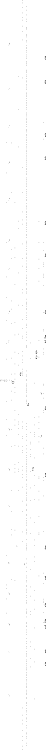 digraph my_graph {
    rankdir=LR;
    size="8,5"
    node [shape = circle];
    5 -> 0 [label="1"];
    5 -> 4 [label="1"];
    5 -> 8 [label="1"];
    5 -> 10 [label="1"];
    5 -> 12 [label="1"];
    5 -> 14 [label="1"];
    5 -> 16 [label="1"];
    5 -> 18 [label="1"];
    5 -> 20 [label="1"];
    5 -> 22 [label="1"];
    5 -> 24 [label="1"];
    5 -> 26 [label="1"];
    5 -> 28 [label="1"];
    5 -> 30 [label="1"];
    5 -> 32 [label="1"];
    5 -> 34 [label="1"];
    5 -> 36 [label="1"];
    5 -> 38 [label="1"];
    5 -> 40 [label="1"];
    5 -> 42 [label="1"];
    5 -> 44 [label="1"];
    5 -> 46 [label="1"];
    0 -> 7 [label="1"];
    0 -> 9 [label="1"];
    0 -> 11 [label="1"];
    0 -> 13 [label="1"];
    0 -> 15 [label="1"];
    0 -> 17 [label="1"];
    0 -> 19 [label="1"];
    0 -> 21 [label="1"];
    0 -> 23 [label="1"];
    0 -> 25 [label="1"];
    0 -> 27 [label="1"];
    0 -> 29 [label="1"];
    0 -> 31 [label="1"];
    0 -> 33 [label="1"];
    0 -> 35 [label="1"];
    0 -> 37 [label="1"];
    0 -> 39 [label="1"];
    0 -> 41 [label="1"];
    2 -> 5 [label="1"];
    3 -> 2 [label="1"];
    3 -> 0 [label="1"];
    3 -> 8 [label="1"];
    3 -> 10 [label="1"];
    3 -> 12 [label="1"];
    3 -> 14 [label="1"];
    3 -> 16 [label="1"];
    3 -> 18 [label="1"];
    3 -> 20 [label="1"];
    3 -> 22 [label="1"];
    3 -> 24 [label="1"];
    3 -> 26 [label="1"];
    3 -> 28 [label="1"];
    3 -> 30 [label="1"];
    3 -> 32 [label="1"];
    3 -> 34 [label="1"];
    3 -> 36 [label="1"];
    3 -> 38 [label="1"];
    3 -> 40 [label="1"];
    3 -> 42 [label="1"];
    3 -> 44 [label="1"];
    3 -> 46 [label="1"];
    6 -> 3 [label="1"];
    47 -> 6 [label="1"];
    47 -> 2 [label="1"];
    47 -> 4 [label="1"];
    47 -> 44 [label="1"];
    47 -> 46 [label="1"];
    1 -> 0 [label="1"];
    1 -> 6 [label="1"];
    1 -> 8 [label="1"];
    1 -> 10 [label="1"];
    1 -> 12 [label="1"];
    1 -> 14 [label="1"];
    1 -> 16 [label="1"];
    1 -> 18 [label="1"];
    1 -> 20 [label="1"];
    1 -> 22 [label="1"];
    1 -> 24 [label="1"];
    1 -> 26 [label="1"];
    1 -> 28 [label="1"];
    1 -> 30 [label="1"];
    1 -> 32 [label="1"];
    1 -> 34 [label="1"];
    1 -> 36 [label="1"];
    1 -> 38 [label="1"];
    1 -> 40 [label="1"];
    1 -> 42 [label="1"];
    1 -> 44 [label="1"];
    1 -> 46 [label="1"];
    4 -> 1 [label="1"];
    8 -> 47 [label="1"];
    10 -> 47 [label="1"];
    12 -> 47 [label="1"];
    14 -> 47 [label="1"];
    16 -> 47 [label="1"];
    18 -> 47 [label="1"];
    20 -> 47 [label="1"];
    22 -> 47 [label="1"];
    24 -> 47 [label="1"];
    26 -> 47 [label="1"];
    28 -> 47 [label="1"];
    30 -> 47 [label="1"];
    32 -> 47 [label="1"];
    34 -> 47 [label="1"];
    36 -> 47 [label="1"];
    38 -> 47 [label="1"];
    40 -> 47 [label="1"];
    42 -> 47 [label="1"];
    7 -> 2 [label="1"];
    7 -> 4 [label="1"];
    7 -> 6 [label="1"];
    7 -> 10 [label="1"];
    7 -> 12 [label="1"];
    7 -> 14 [label="1"];
    7 -> 16 [label="1"];
    7 -> 18 [label="1"];
    7 -> 20 [label="1"];
    7 -> 22 [label="1"];
    7 -> 24 [label="1"];
    7 -> 26 [label="1"];
    7 -> 28 [label="1"];
    7 -> 30 [label="1"];
    7 -> 32 [label="1"];
    7 -> 34 [label="1"];
    7 -> 36 [label="1"];
    7 -> 38 [label="1"];
    7 -> 40 [label="1"];
    7 -> 42 [label="1"];
    7 -> 44 [label="1"];
    7 -> 46 [label="1"];
    9 -> 2 [label="1"];
    9 -> 4 [label="1"];
    9 -> 6 [label="1"];
    9 -> 8 [label="1"];
    9 -> 12 [label="1"];
    9 -> 14 [label="1"];
    9 -> 16 [label="1"];
    9 -> 18 [label="1"];
    9 -> 20 [label="1"];
    9 -> 22 [label="1"];
    9 -> 24 [label="1"];
    9 -> 26 [label="1"];
    9 -> 28 [label="1"];
    9 -> 30 [label="1"];
    9 -> 32 [label="1"];
    9 -> 34 [label="1"];
    9 -> 36 [label="1"];
    9 -> 38 [label="1"];
    9 -> 40 [label="1"];
    9 -> 42 [label="1"];
    9 -> 44 [label="1"];
    9 -> 46 [label="1"];
    11 -> 2 [label="1"];
    11 -> 4 [label="1"];
    11 -> 6 [label="1"];
    11 -> 8 [label="1"];
    11 -> 10 [label="1"];
    11 -> 14 [label="1"];
    11 -> 16 [label="1"];
    11 -> 18 [label="1"];
    11 -> 20 [label="1"];
    11 -> 22 [label="1"];
    11 -> 24 [label="1"];
    11 -> 26 [label="1"];
    11 -> 28 [label="1"];
    11 -> 30 [label="1"];
    11 -> 32 [label="1"];
    11 -> 34 [label="1"];
    11 -> 36 [label="1"];
    11 -> 38 [label="1"];
    11 -> 40 [label="1"];
    11 -> 42 [label="1"];
    11 -> 44 [label="1"];
    11 -> 46 [label="1"];
    13 -> 2 [label="1"];
    13 -> 4 [label="1"];
    13 -> 6 [label="1"];
    13 -> 8 [label="1"];
    13 -> 10 [label="1"];
    13 -> 12 [label="1"];
    13 -> 16 [label="1"];
    13 -> 18 [label="1"];
    13 -> 20 [label="1"];
    13 -> 22 [label="1"];
    13 -> 24 [label="1"];
    13 -> 26 [label="1"];
    13 -> 28 [label="1"];
    13 -> 30 [label="1"];
    13 -> 32 [label="1"];
    13 -> 34 [label="1"];
    13 -> 36 [label="1"];
    13 -> 38 [label="1"];
    13 -> 40 [label="1"];
    13 -> 42 [label="1"];
    13 -> 44 [label="1"];
    13 -> 46 [label="1"];
    15 -> 2 [label="1"];
    15 -> 4 [label="1"];
    15 -> 6 [label="1"];
    15 -> 8 [label="1"];
    15 -> 10 [label="1"];
    15 -> 12 [label="1"];
    15 -> 14 [label="1"];
    15 -> 18 [label="1"];
    15 -> 20 [label="1"];
    15 -> 22 [label="1"];
    15 -> 24 [label="1"];
    15 -> 26 [label="1"];
    15 -> 28 [label="1"];
    15 -> 30 [label="1"];
    15 -> 32 [label="1"];
    15 -> 34 [label="1"];
    15 -> 36 [label="1"];
    15 -> 38 [label="1"];
    15 -> 40 [label="1"];
    15 -> 42 [label="1"];
    15 -> 44 [label="1"];
    15 -> 46 [label="1"];
    17 -> 2 [label="1"];
    17 -> 4 [label="1"];
    17 -> 6 [label="1"];
    17 -> 8 [label="1"];
    17 -> 10 [label="1"];
    17 -> 12 [label="1"];
    17 -> 14 [label="1"];
    17 -> 16 [label="1"];
    17 -> 20 [label="1"];
    17 -> 22 [label="1"];
    17 -> 24 [label="1"];
    17 -> 26 [label="1"];
    17 -> 28 [label="1"];
    17 -> 30 [label="1"];
    17 -> 32 [label="1"];
    17 -> 34 [label="1"];
    17 -> 36 [label="1"];
    17 -> 38 [label="1"];
    17 -> 40 [label="1"];
    17 -> 42 [label="1"];
    17 -> 44 [label="1"];
    17 -> 46 [label="1"];
    19 -> 2 [label="1"];
    19 -> 4 [label="1"];
    19 -> 6 [label="1"];
    19 -> 8 [label="1"];
    19 -> 10 [label="1"];
    19 -> 12 [label="1"];
    19 -> 14 [label="1"];
    19 -> 16 [label="1"];
    19 -> 18 [label="1"];
    19 -> 22 [label="1"];
    19 -> 24 [label="1"];
    19 -> 26 [label="1"];
    19 -> 28 [label="1"];
    19 -> 30 [label="1"];
    19 -> 32 [label="1"];
    19 -> 34 [label="1"];
    19 -> 36 [label="1"];
    19 -> 38 [label="1"];
    19 -> 40 [label="1"];
    19 -> 42 [label="1"];
    19 -> 44 [label="1"];
    19 -> 46 [label="1"];
    21 -> 2 [label="1"];
    21 -> 4 [label="1"];
    21 -> 6 [label="1"];
    21 -> 8 [label="1"];
    21 -> 10 [label="1"];
    21 -> 12 [label="1"];
    21 -> 14 [label="1"];
    21 -> 16 [label="1"];
    21 -> 18 [label="1"];
    21 -> 20 [label="1"];
    21 -> 24 [label="1"];
    21 -> 26 [label="1"];
    21 -> 28 [label="1"];
    21 -> 30 [label="1"];
    21 -> 32 [label="1"];
    21 -> 34 [label="1"];
    21 -> 36 [label="1"];
    21 -> 38 [label="1"];
    21 -> 40 [label="1"];
    21 -> 42 [label="1"];
    21 -> 44 [label="1"];
    21 -> 46 [label="1"];
    23 -> 2 [label="1"];
    23 -> 4 [label="1"];
    23 -> 6 [label="1"];
    23 -> 8 [label="1"];
    23 -> 10 [label="1"];
    23 -> 12 [label="1"];
    23 -> 14 [label="1"];
    23 -> 16 [label="1"];
    23 -> 18 [label="1"];
    23 -> 20 [label="1"];
    23 -> 22 [label="1"];
    23 -> 26 [label="1"];
    23 -> 28 [label="1"];
    23 -> 30 [label="1"];
    23 -> 32 [label="1"];
    23 -> 34 [label="1"];
    23 -> 36 [label="1"];
    23 -> 38 [label="1"];
    23 -> 40 [label="1"];
    23 -> 42 [label="1"];
    23 -> 44 [label="1"];
    23 -> 46 [label="1"];
    25 -> 2 [label="1"];
    25 -> 4 [label="1"];
    25 -> 6 [label="1"];
    25 -> 8 [label="1"];
    25 -> 10 [label="1"];
    25 -> 12 [label="1"];
    25 -> 14 [label="1"];
    25 -> 16 [label="1"];
    25 -> 18 [label="1"];
    25 -> 20 [label="1"];
    25 -> 22 [label="1"];
    25 -> 24 [label="1"];
    25 -> 28 [label="1"];
    25 -> 30 [label="1"];
    25 -> 32 [label="1"];
    25 -> 34 [label="1"];
    25 -> 36 [label="1"];
    25 -> 38 [label="1"];
    25 -> 40 [label="1"];
    25 -> 42 [label="1"];
    25 -> 44 [label="1"];
    25 -> 46 [label="1"];
    27 -> 2 [label="1"];
    27 -> 4 [label="1"];
    27 -> 6 [label="1"];
    27 -> 8 [label="1"];
    27 -> 10 [label="1"];
    27 -> 12 [label="1"];
    27 -> 14 [label="1"];
    27 -> 16 [label="1"];
    27 -> 18 [label="1"];
    27 -> 20 [label="1"];
    27 -> 22 [label="1"];
    27 -> 24 [label="1"];
    27 -> 26 [label="1"];
    27 -> 30 [label="1"];
    27 -> 32 [label="1"];
    27 -> 34 [label="1"];
    27 -> 36 [label="1"];
    27 -> 38 [label="1"];
    27 -> 40 [label="1"];
    27 -> 42 [label="1"];
    27 -> 44 [label="1"];
    27 -> 46 [label="1"];
    29 -> 2 [label="1"];
    29 -> 4 [label="1"];
    29 -> 6 [label="1"];
    29 -> 8 [label="1"];
    29 -> 10 [label="1"];
    29 -> 12 [label="1"];
    29 -> 14 [label="1"];
    29 -> 16 [label="1"];
    29 -> 18 [label="1"];
    29 -> 20 [label="1"];
    29 -> 22 [label="1"];
    29 -> 24 [label="1"];
    29 -> 26 [label="1"];
    29 -> 28 [label="1"];
    29 -> 32 [label="1"];
    29 -> 34 [label="1"];
    29 -> 36 [label="1"];
    29 -> 38 [label="1"];
    29 -> 40 [label="1"];
    29 -> 42 [label="1"];
    29 -> 44 [label="1"];
    29 -> 46 [label="1"];
    31 -> 2 [label="1"];
    31 -> 4 [label="1"];
    31 -> 6 [label="1"];
    31 -> 8 [label="1"];
    31 -> 10 [label="1"];
    31 -> 12 [label="1"];
    31 -> 14 [label="1"];
    31 -> 16 [label="1"];
    31 -> 18 [label="1"];
    31 -> 20 [label="1"];
    31 -> 22 [label="1"];
    31 -> 24 [label="1"];
    31 -> 26 [label="1"];
    31 -> 28 [label="1"];
    31 -> 30 [label="1"];
    31 -> 34 [label="1"];
    31 -> 36 [label="1"];
    31 -> 38 [label="1"];
    31 -> 40 [label="1"];
    31 -> 42 [label="1"];
    31 -> 44 [label="1"];
    31 -> 46 [label="1"];
    33 -> 2 [label="1"];
    33 -> 4 [label="1"];
    33 -> 6 [label="1"];
    33 -> 8 [label="1"];
    33 -> 10 [label="1"];
    33 -> 12 [label="1"];
    33 -> 14 [label="1"];
    33 -> 16 [label="1"];
    33 -> 18 [label="1"];
    33 -> 20 [label="1"];
    33 -> 22 [label="1"];
    33 -> 24 [label="1"];
    33 -> 26 [label="1"];
    33 -> 28 [label="1"];
    33 -> 30 [label="1"];
    33 -> 32 [label="1"];
    33 -> 36 [label="1"];
    33 -> 38 [label="1"];
    33 -> 40 [label="1"];
    33 -> 42 [label="1"];
    33 -> 44 [label="1"];
    33 -> 46 [label="1"];
    35 -> 2 [label="1"];
    35 -> 4 [label="1"];
    35 -> 6 [label="1"];
    35 -> 8 [label="1"];
    35 -> 10 [label="1"];
    35 -> 12 [label="1"];
    35 -> 14 [label="1"];
    35 -> 16 [label="1"];
    35 -> 18 [label="1"];
    35 -> 20 [label="1"];
    35 -> 22 [label="1"];
    35 -> 24 [label="1"];
    35 -> 26 [label="1"];
    35 -> 28 [label="1"];
    35 -> 30 [label="1"];
    35 -> 32 [label="1"];
    35 -> 34 [label="1"];
    35 -> 38 [label="1"];
    35 -> 40 [label="1"];
    35 -> 42 [label="1"];
    35 -> 44 [label="1"];
    35 -> 46 [label="1"];
    37 -> 2 [label="1"];
    37 -> 4 [label="1"];
    37 -> 6 [label="1"];
    37 -> 8 [label="1"];
    37 -> 10 [label="1"];
    37 -> 12 [label="1"];
    37 -> 14 [label="1"];
    37 -> 16 [label="1"];
    37 -> 18 [label="1"];
    37 -> 20 [label="1"];
    37 -> 22 [label="1"];
    37 -> 24 [label="1"];
    37 -> 26 [label="1"];
    37 -> 28 [label="1"];
    37 -> 30 [label="1"];
    37 -> 32 [label="1"];
    37 -> 34 [label="1"];
    37 -> 36 [label="1"];
    37 -> 40 [label="1"];
    37 -> 42 [label="1"];
    37 -> 44 [label="1"];
    37 -> 46 [label="1"];
    39 -> 2 [label="1"];
    39 -> 4 [label="1"];
    39 -> 6 [label="1"];
    39 -> 8 [label="1"];
    39 -> 10 [label="1"];
    39 -> 12 [label="1"];
    39 -> 14 [label="1"];
    39 -> 16 [label="1"];
    39 -> 18 [label="1"];
    39 -> 20 [label="1"];
    39 -> 22 [label="1"];
    39 -> 24 [label="1"];
    39 -> 26 [label="1"];
    39 -> 28 [label="1"];
    39 -> 30 [label="1"];
    39 -> 32 [label="1"];
    39 -> 34 [label="1"];
    39 -> 36 [label="1"];
    39 -> 38 [label="1"];
    39 -> 42 [label="1"];
    39 -> 44 [label="1"];
    39 -> 46 [label="1"];
    41 -> 2 [label="1"];
    41 -> 4 [label="1"];
    41 -> 6 [label="1"];
    41 -> 8 [label="1"];
    41 -> 10 [label="1"];
    41 -> 12 [label="1"];
    41 -> 14 [label="1"];
    41 -> 16 [label="1"];
    41 -> 18 [label="1"];
    41 -> 20 [label="1"];
    41 -> 22 [label="1"];
    41 -> 24 [label="1"];
    41 -> 26 [label="1"];
    41 -> 28 [label="1"];
    41 -> 30 [label="1"];
    41 -> 32 [label="1"];
    41 -> 34 [label="1"];
    41 -> 36 [label="1"];
    41 -> 38 [label="1"];
    41 -> 40 [label="1"];
    41 -> 44 [label="1"];
    41 -> 46 [label="1"];
    44 -> 45 [label="1"];
    45 -> 2 [label="1"];
    45 -> 4 [label="1"];
    45 -> 6 [label="1"];
    45 -> 8 [label="1"];
    45 -> 10 [label="1"];
    45 -> 12 [label="1"];
    45 -> 14 [label="1"];
    45 -> 16 [label="1"];
    45 -> 18 [label="1"];
    45 -> 20 [label="1"];
    45 -> 22 [label="1"];
    45 -> 24 [label="1"];
    45 -> 26 [label="1"];
    45 -> 28 [label="1"];
    45 -> 30 [label="1"];
    45 -> 32 [label="1"];
    45 -> 34 [label="1"];
    45 -> 36 [label="1"];
    45 -> 38 [label="1"];
    45 -> 40 [label="1"];
    45 -> 42 [label="1"];
    45 -> 0 [label="1"];
    46 -> 43 [label="1"];
    43 -> 2 [label="1"];
    43 -> 4 [label="1"];
    43 -> 6 [label="1"];
    43 -> 8 [label="1"];
    43 -> 10 [label="1"];
    43 -> 12 [label="1"];
    43 -> 14 [label="1"];
    43 -> 16 [label="1"];
    43 -> 18 [label="1"];
    43 -> 20 [label="1"];
    43 -> 22 [label="1"];
    43 -> 24 [label="1"];
    43 -> 26 [label="1"];
    43 -> 28 [label="1"];
    43 -> 30 [label="1"];
    43 -> 32 [label="1"];
    43 -> 34 [label="1"];
    43 -> 36 [label="1"];
    43 -> 38 [label="1"];
    43 -> 40 [label="1"];
    43 -> 42 [label="1"];
    43 -> 0 [label="1"];
}
